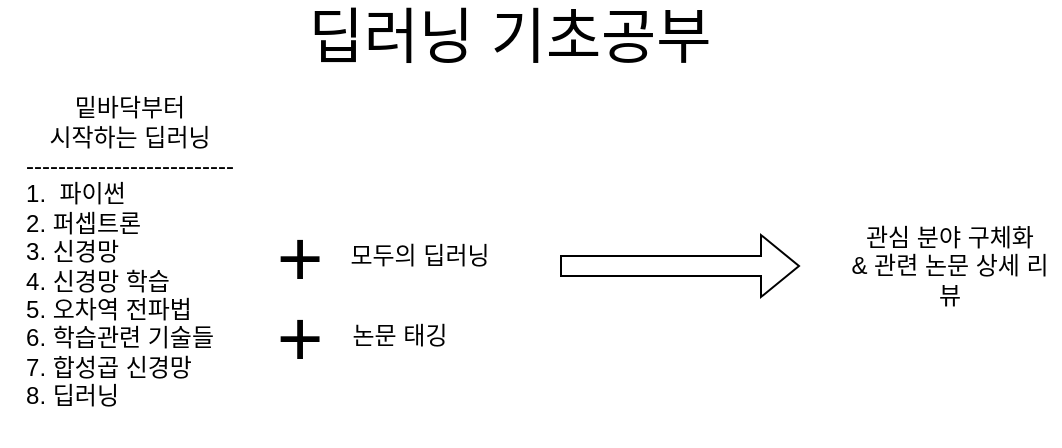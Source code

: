 <mxfile version="18.0.3" type="device"><diagram id="1t2c0wnMIf4kJ-MW-4_r" name="Page-1"><mxGraphModel dx="1251" dy="750" grid="1" gridSize="10" guides="1" tooltips="1" connect="1" arrows="1" fold="1" page="1" pageScale="1" pageWidth="827" pageHeight="1169" math="0" shadow="0"><root><mxCell id="0"/><mxCell id="1" parent="0"/><mxCell id="v7ozfw1OOsf27L79HzJd-7" value="밑바닥부터 &lt;br&gt;시작하는 딥러닝&lt;br&gt;--------------------------&lt;br&gt;&lt;div style=&quot;text-align: left;&quot;&gt;&lt;span style=&quot;background-color: initial;&quot;&gt;1.&amp;nbsp; 파이썬&lt;/span&gt;&lt;/div&gt;&lt;div style=&quot;text-align: left;&quot;&gt;&lt;span style=&quot;background-color: initial;&quot;&gt;2. 퍼셉트론&lt;/span&gt;&lt;/div&gt;&lt;div style=&quot;text-align: left;&quot;&gt;&lt;span style=&quot;background-color: initial;&quot;&gt;3. 신경망&lt;/span&gt;&lt;/div&gt;&lt;div style=&quot;text-align: left;&quot;&gt;&lt;span style=&quot;background-color: initial;&quot;&gt;4. 신경망 학습&lt;/span&gt;&lt;/div&gt;&lt;div style=&quot;text-align: left;&quot;&gt;&lt;span style=&quot;background-color: initial;&quot;&gt;5. 오차역 전파법&lt;/span&gt;&lt;/div&gt;&lt;div style=&quot;text-align: left;&quot;&gt;&lt;span style=&quot;background-color: initial;&quot;&gt;6. 학습관련 기술들&lt;/span&gt;&lt;/div&gt;&lt;div style=&quot;text-align: left;&quot;&gt;&lt;span style=&quot;background-color: initial;&quot;&gt;7. 합성곱 신경망&lt;/span&gt;&lt;/div&gt;&lt;div style=&quot;text-align: left;&quot;&gt;&lt;span style=&quot;background-color: initial;&quot;&gt;8. 딥러닝&lt;/span&gt;&lt;/div&gt;&lt;div style=&quot;text-align: left;&quot;&gt;&lt;span style=&quot;background-color: initial;&quot;&gt;&lt;br&gt;&lt;/span&gt;&lt;/div&gt;" style="text;html=1;strokeColor=none;fillColor=none;align=center;verticalAlign=middle;whiteSpace=wrap;rounded=0;" vertex="1" parent="1"><mxGeometry x="40" y="400" width="130" height="180" as="geometry"/></mxCell><mxCell id="v7ozfw1OOsf27L79HzJd-8" value="&lt;font style=&quot;font-size: 30px;&quot;&gt;딥러닝 기초공부&lt;/font&gt;" style="text;html=1;strokeColor=none;fillColor=none;align=center;verticalAlign=middle;whiteSpace=wrap;rounded=0;" vertex="1" parent="1"><mxGeometry x="190" y="360" width="210" height="30" as="geometry"/></mxCell><mxCell id="v7ozfw1OOsf27L79HzJd-10" value="&lt;font style=&quot;font-size: 40px;&quot;&gt;+&lt;/font&gt;" style="text;html=1;strokeColor=none;fillColor=none;align=center;verticalAlign=middle;whiteSpace=wrap;rounded=0;" vertex="1" parent="1"><mxGeometry x="160" y="470" width="60" height="30" as="geometry"/></mxCell><mxCell id="v7ozfw1OOsf27L79HzJd-11" value="모두의 딥러닝" style="text;html=1;strokeColor=none;fillColor=none;align=center;verticalAlign=middle;whiteSpace=wrap;rounded=0;" vertex="1" parent="1"><mxGeometry x="200" y="470" width="100" height="30" as="geometry"/></mxCell><mxCell id="v7ozfw1OOsf27L79HzJd-12" value="&lt;font style=&quot;font-size: 40px;&quot;&gt;+&lt;/font&gt;" style="text;html=1;strokeColor=none;fillColor=none;align=center;verticalAlign=middle;whiteSpace=wrap;rounded=0;" vertex="1" parent="1"><mxGeometry x="160" y="510" width="60" height="30" as="geometry"/></mxCell><mxCell id="v7ozfw1OOsf27L79HzJd-13" value="논문 태깅&lt;br&gt;" style="text;html=1;strokeColor=none;fillColor=none;align=center;verticalAlign=middle;whiteSpace=wrap;rounded=0;" vertex="1" parent="1"><mxGeometry x="190" y="510" width="100" height="30" as="geometry"/></mxCell><mxCell id="v7ozfw1OOsf27L79HzJd-14" value="" style="shape=flexArrow;endArrow=classic;html=1;rounded=0;fontSize=30;" edge="1" parent="1"><mxGeometry width="50" height="50" relative="1" as="geometry"><mxPoint x="320" y="490" as="sourcePoint"/><mxPoint x="440" y="490" as="targetPoint"/></mxGeometry></mxCell><mxCell id="v7ozfw1OOsf27L79HzJd-15" value="관심 분야 구체화&lt;br&gt;&amp;amp; 관련 논문 상세 리뷰" style="text;html=1;strokeColor=none;fillColor=none;align=center;verticalAlign=middle;whiteSpace=wrap;rounded=0;" vertex="1" parent="1"><mxGeometry x="460" y="475" width="110" height="30" as="geometry"/></mxCell></root></mxGraphModel></diagram></mxfile>